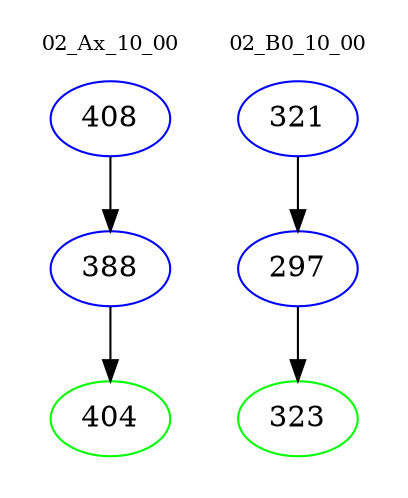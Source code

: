 digraph{
subgraph cluster_0 {
color = white
label = "02_Ax_10_00";
fontsize=10;
T0_408 [label="408", color="blue"]
T0_408 -> T0_388 [color="black"]
T0_388 [label="388", color="blue"]
T0_388 -> T0_404 [color="black"]
T0_404 [label="404", color="green"]
}
subgraph cluster_1 {
color = white
label = "02_B0_10_00";
fontsize=10;
T1_321 [label="321", color="blue"]
T1_321 -> T1_297 [color="black"]
T1_297 [label="297", color="blue"]
T1_297 -> T1_323 [color="black"]
T1_323 [label="323", color="green"]
}
}
